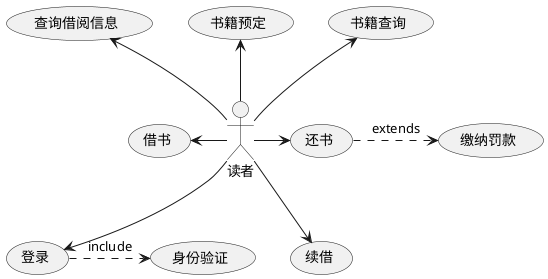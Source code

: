 @startuml
:读者: --> (登录)
:读者:-up-> (书籍查询)
:读者:-up-> (书籍预定)
:读者:-up-> (查询借阅信息)
:读者:-left-> (借书)
:读者: -down-> (续借)
:读者: -right-> (还书)
(还书) .>(缴纳罚款) : extends
(登录) .>(身份验证) : include
@enduml
